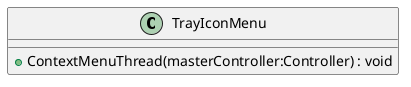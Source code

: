 @startuml
class TrayIconMenu {
    + ContextMenuThread(masterController:Controller) : void
}
@enduml

